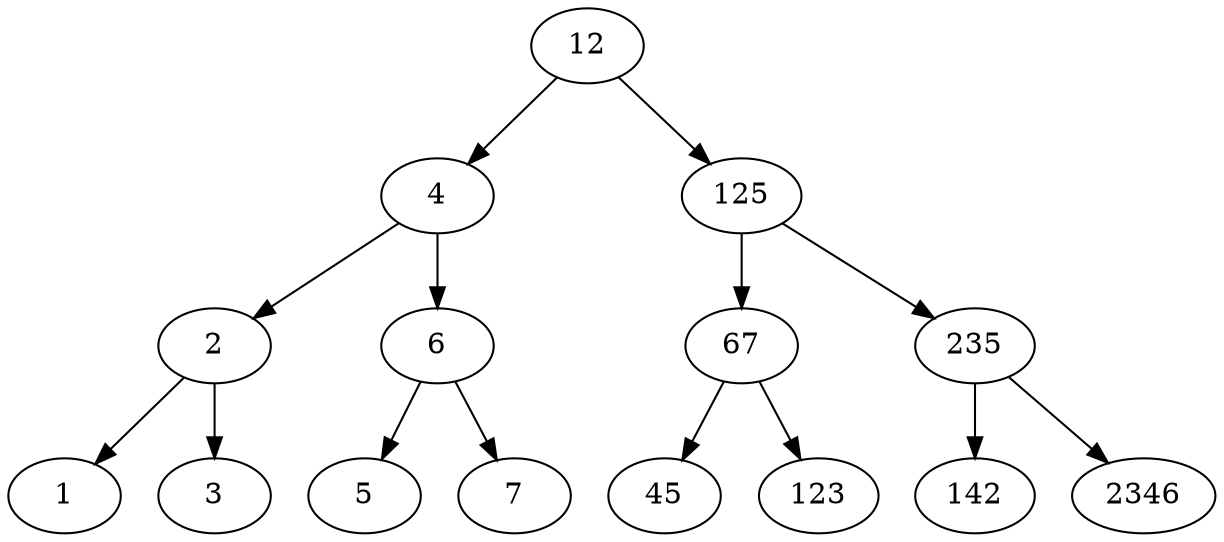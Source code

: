 digraph G
{
	"2" -> "1"
	"2" -> "3"
	"4" -> "2"
	"4" -> "6"
	"6" -> "5"
	"6" -> "7"
	"12" -> "4"
	"12" -> "125"
	"67" -> "45"
	"67" -> "123"
	"125" -> "67"
	"125" -> "235"
	"235" -> "142"
	"235" -> "2346"
}